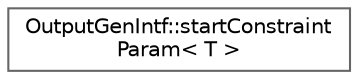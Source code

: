 digraph "Graphical Class Hierarchy"
{
 // INTERACTIVE_SVG=YES
 // LATEX_PDF_SIZE
  bgcolor="transparent";
  edge [fontname=Helvetica,fontsize=10,labelfontname=Helvetica,labelfontsize=10];
  node [fontname=Helvetica,fontsize=10,shape=box,height=0.2,width=0.4];
  rankdir="LR";
  Node0 [label="OutputGenIntf::startConstraint\lParam\< T \>",height=0.2,width=0.4,color="grey40", fillcolor="white", style="filled",URL="$d1/d4a/struct_output_gen_intf_1_1start_constraint_param.html",tooltip=" "];
}
